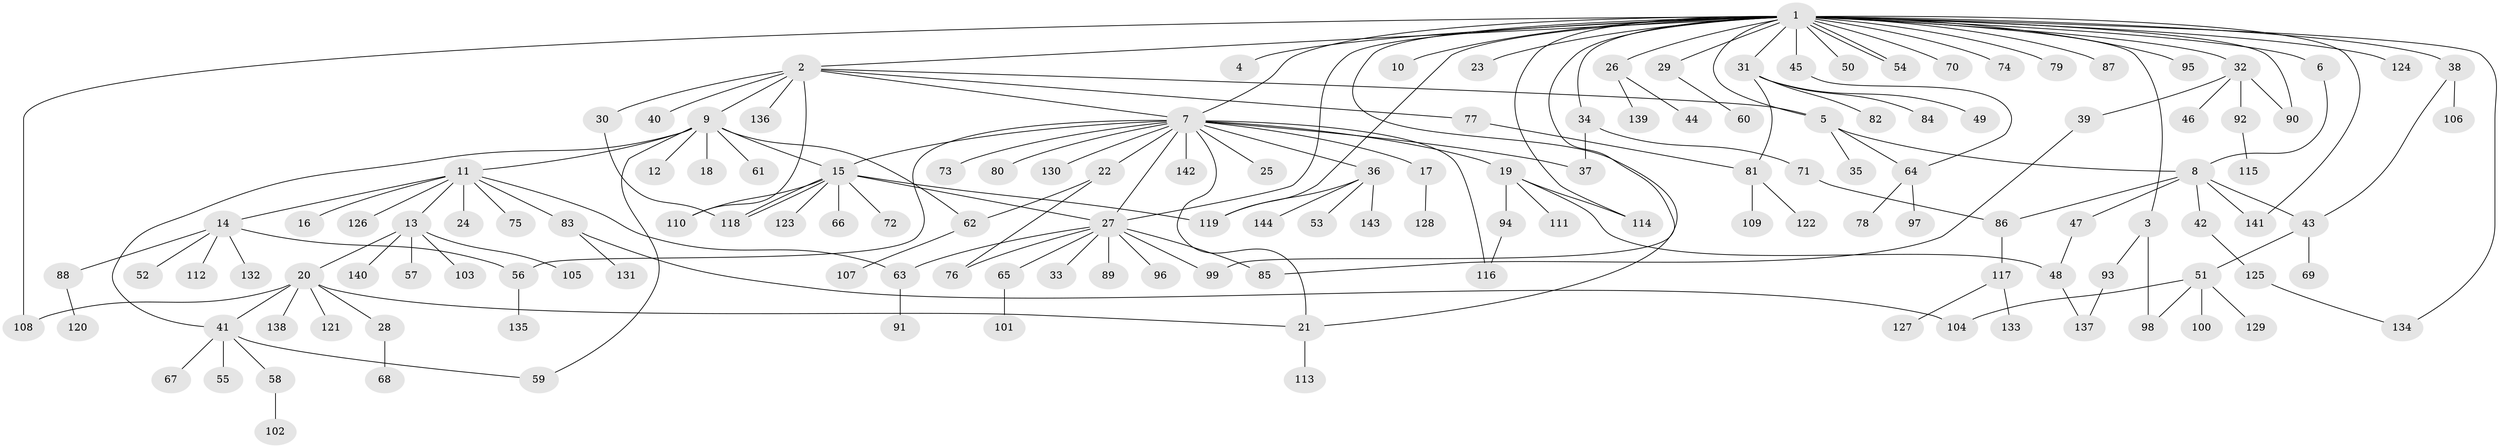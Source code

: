 // coarse degree distribution, {1: 0.8771929824561403, 4: 0.05263157894736842, 15: 0.017543859649122806, 5: 0.017543859649122806, 19: 0.017543859649122806, 21: 0.017543859649122806}
// Generated by graph-tools (version 1.1) at 2025/51/03/04/25 21:51:22]
// undirected, 144 vertices, 180 edges
graph export_dot {
graph [start="1"]
  node [color=gray90,style=filled];
  1;
  2;
  3;
  4;
  5;
  6;
  7;
  8;
  9;
  10;
  11;
  12;
  13;
  14;
  15;
  16;
  17;
  18;
  19;
  20;
  21;
  22;
  23;
  24;
  25;
  26;
  27;
  28;
  29;
  30;
  31;
  32;
  33;
  34;
  35;
  36;
  37;
  38;
  39;
  40;
  41;
  42;
  43;
  44;
  45;
  46;
  47;
  48;
  49;
  50;
  51;
  52;
  53;
  54;
  55;
  56;
  57;
  58;
  59;
  60;
  61;
  62;
  63;
  64;
  65;
  66;
  67;
  68;
  69;
  70;
  71;
  72;
  73;
  74;
  75;
  76;
  77;
  78;
  79;
  80;
  81;
  82;
  83;
  84;
  85;
  86;
  87;
  88;
  89;
  90;
  91;
  92;
  93;
  94;
  95;
  96;
  97;
  98;
  99;
  100;
  101;
  102;
  103;
  104;
  105;
  106;
  107;
  108;
  109;
  110;
  111;
  112;
  113;
  114;
  115;
  116;
  117;
  118;
  119;
  120;
  121;
  122;
  123;
  124;
  125;
  126;
  127;
  128;
  129;
  130;
  131;
  132;
  133;
  134;
  135;
  136;
  137;
  138;
  139;
  140;
  141;
  142;
  143;
  144;
  1 -- 2;
  1 -- 3;
  1 -- 4;
  1 -- 5;
  1 -- 6;
  1 -- 7;
  1 -- 10;
  1 -- 21;
  1 -- 23;
  1 -- 26;
  1 -- 27;
  1 -- 29;
  1 -- 31;
  1 -- 32;
  1 -- 34;
  1 -- 38;
  1 -- 45;
  1 -- 50;
  1 -- 54;
  1 -- 54;
  1 -- 70;
  1 -- 74;
  1 -- 79;
  1 -- 87;
  1 -- 90;
  1 -- 95;
  1 -- 99;
  1 -- 108;
  1 -- 114;
  1 -- 119;
  1 -- 124;
  1 -- 134;
  1 -- 141;
  2 -- 5;
  2 -- 7;
  2 -- 9;
  2 -- 30;
  2 -- 40;
  2 -- 77;
  2 -- 110;
  2 -- 136;
  3 -- 93;
  3 -- 98;
  5 -- 8;
  5 -- 35;
  5 -- 64;
  6 -- 8;
  7 -- 15;
  7 -- 17;
  7 -- 19;
  7 -- 21;
  7 -- 22;
  7 -- 25;
  7 -- 27;
  7 -- 36;
  7 -- 37;
  7 -- 56;
  7 -- 73;
  7 -- 80;
  7 -- 116;
  7 -- 130;
  7 -- 142;
  8 -- 42;
  8 -- 43;
  8 -- 47;
  8 -- 86;
  8 -- 141;
  9 -- 11;
  9 -- 12;
  9 -- 15;
  9 -- 18;
  9 -- 41;
  9 -- 59;
  9 -- 61;
  9 -- 62;
  11 -- 13;
  11 -- 14;
  11 -- 16;
  11 -- 24;
  11 -- 63;
  11 -- 75;
  11 -- 83;
  11 -- 126;
  13 -- 20;
  13 -- 57;
  13 -- 103;
  13 -- 105;
  13 -- 140;
  14 -- 52;
  14 -- 56;
  14 -- 88;
  14 -- 112;
  14 -- 132;
  15 -- 27;
  15 -- 66;
  15 -- 72;
  15 -- 110;
  15 -- 118;
  15 -- 118;
  15 -- 119;
  15 -- 123;
  17 -- 128;
  19 -- 48;
  19 -- 94;
  19 -- 111;
  19 -- 114;
  20 -- 21;
  20 -- 28;
  20 -- 41;
  20 -- 108;
  20 -- 121;
  20 -- 138;
  21 -- 113;
  22 -- 62;
  22 -- 76;
  26 -- 44;
  26 -- 139;
  27 -- 33;
  27 -- 63;
  27 -- 65;
  27 -- 76;
  27 -- 85;
  27 -- 89;
  27 -- 96;
  27 -- 99;
  28 -- 68;
  29 -- 60;
  30 -- 118;
  31 -- 49;
  31 -- 81;
  31 -- 82;
  31 -- 84;
  32 -- 39;
  32 -- 46;
  32 -- 90;
  32 -- 92;
  34 -- 37;
  34 -- 71;
  36 -- 53;
  36 -- 119;
  36 -- 143;
  36 -- 144;
  38 -- 43;
  38 -- 106;
  39 -- 85;
  41 -- 55;
  41 -- 58;
  41 -- 59;
  41 -- 67;
  42 -- 125;
  43 -- 51;
  43 -- 69;
  45 -- 64;
  47 -- 48;
  48 -- 137;
  51 -- 98;
  51 -- 100;
  51 -- 104;
  51 -- 129;
  56 -- 135;
  58 -- 102;
  62 -- 107;
  63 -- 91;
  64 -- 78;
  64 -- 97;
  65 -- 101;
  71 -- 86;
  77 -- 81;
  81 -- 109;
  81 -- 122;
  83 -- 104;
  83 -- 131;
  86 -- 117;
  88 -- 120;
  92 -- 115;
  93 -- 137;
  94 -- 116;
  117 -- 127;
  117 -- 133;
  125 -- 134;
}
